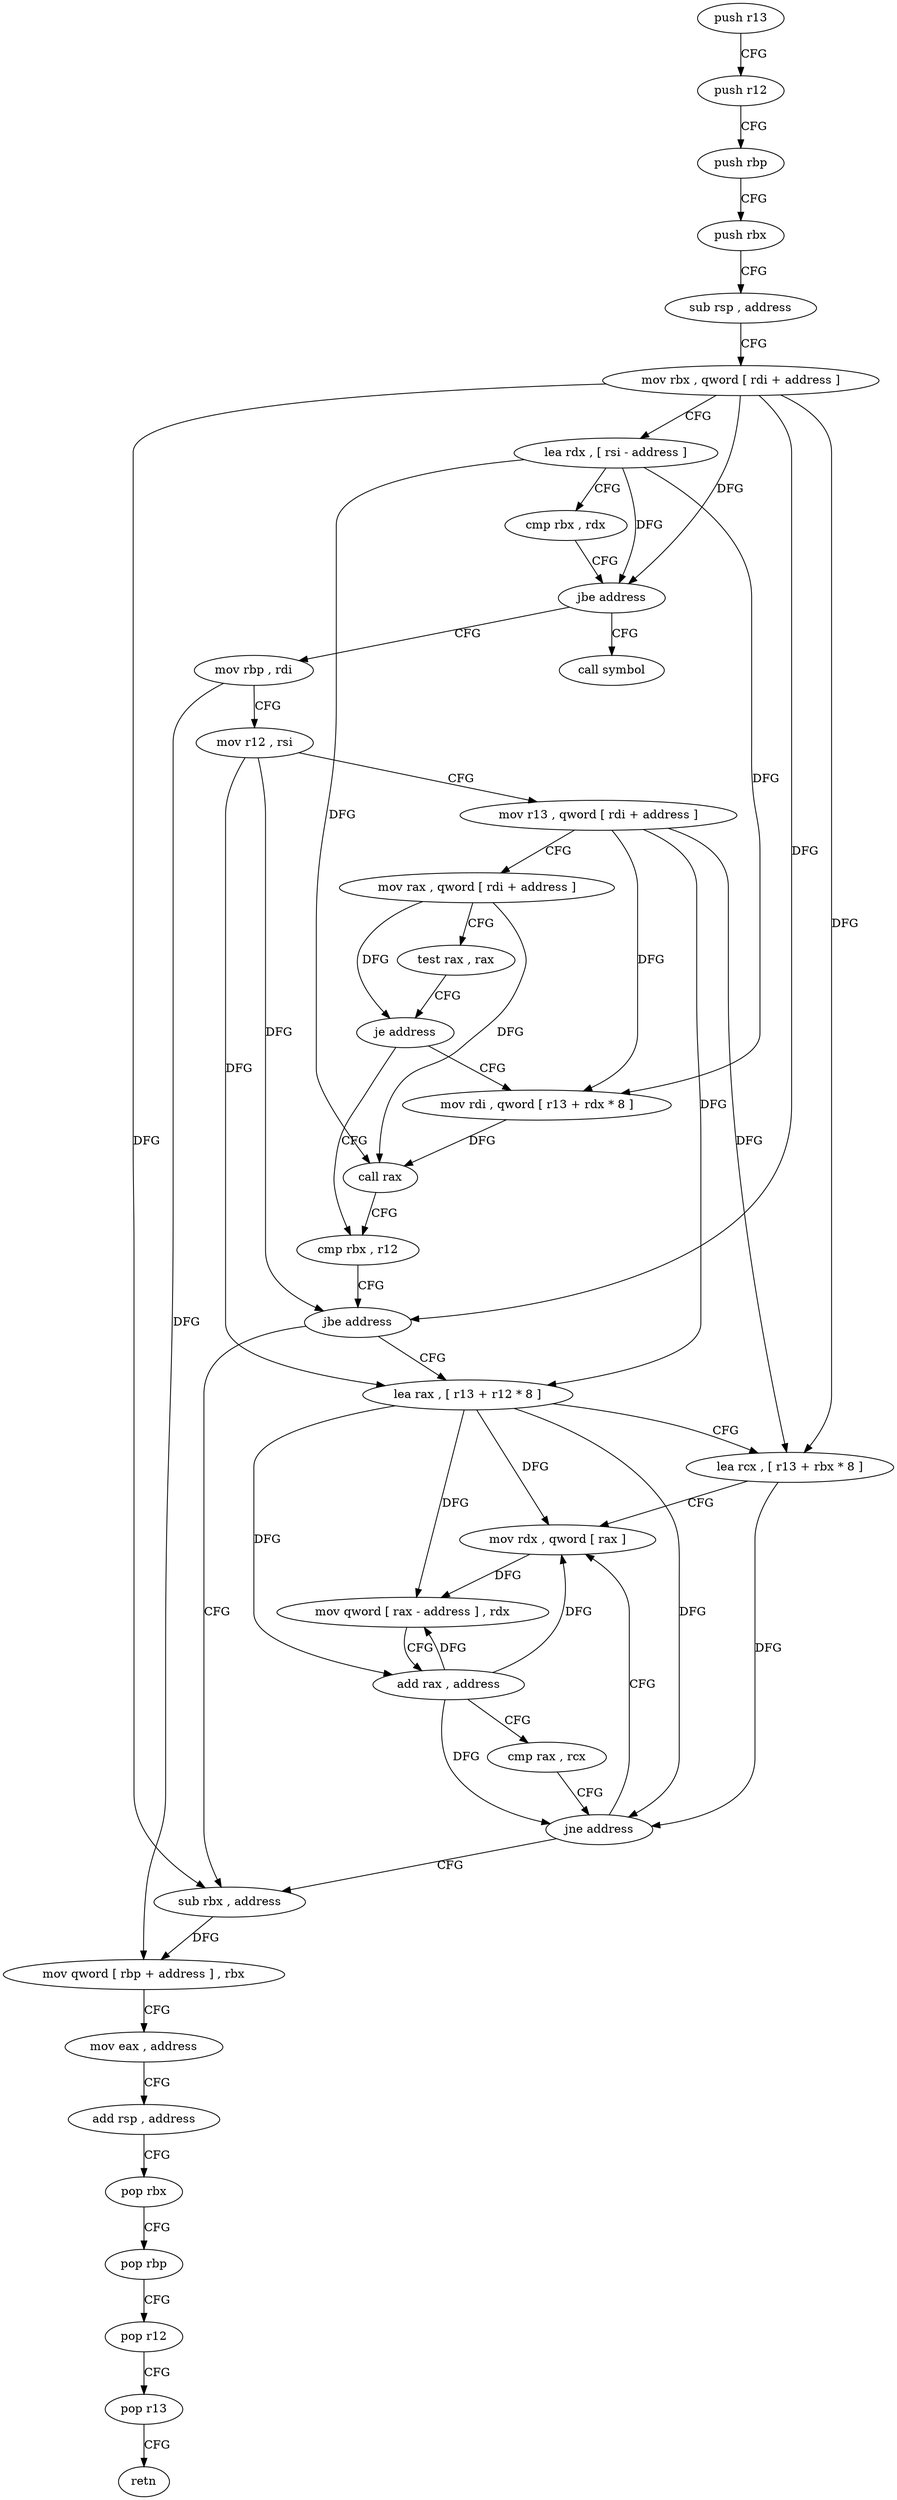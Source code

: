 digraph "func" {
"158019" [label = "push r13" ]
"158021" [label = "push r12" ]
"158023" [label = "push rbp" ]
"158024" [label = "push rbx" ]
"158025" [label = "sub rsp , address" ]
"158029" [label = "mov rbx , qword [ rdi + address ]" ]
"158033" [label = "lea rdx , [ rsi - address ]" ]
"158037" [label = "cmp rbx , rdx" ]
"158040" [label = "jbe address" ]
"158123" [label = "call symbol" ]
"158042" [label = "mov rbp , rdi" ]
"158045" [label = "mov r12 , rsi" ]
"158048" [label = "mov r13 , qword [ rdi + address ]" ]
"158052" [label = "mov rax , qword [ rdi + address ]" ]
"158056" [label = "test rax , rax" ]
"158059" [label = "je address" ]
"158068" [label = "cmp rbx , r12" ]
"158061" [label = "mov rdi , qword [ r13 + rdx * 8 ]" ]
"158071" [label = "jbe address" ]
"158099" [label = "sub rbx , address" ]
"158073" [label = "lea rax , [ r13 + r12 * 8 ]" ]
"158066" [label = "call rax" ]
"158103" [label = "mov qword [ rbp + address ] , rbx" ]
"158107" [label = "mov eax , address" ]
"158112" [label = "add rsp , address" ]
"158116" [label = "pop rbx" ]
"158117" [label = "pop rbp" ]
"158118" [label = "pop r12" ]
"158120" [label = "pop r13" ]
"158122" [label = "retn" ]
"158078" [label = "lea rcx , [ r13 + rbx * 8 ]" ]
"158083" [label = "mov rdx , qword [ rax ]" ]
"158086" [label = "mov qword [ rax - address ] , rdx" ]
"158090" [label = "add rax , address" ]
"158094" [label = "cmp rax , rcx" ]
"158097" [label = "jne address" ]
"158019" -> "158021" [ label = "CFG" ]
"158021" -> "158023" [ label = "CFG" ]
"158023" -> "158024" [ label = "CFG" ]
"158024" -> "158025" [ label = "CFG" ]
"158025" -> "158029" [ label = "CFG" ]
"158029" -> "158033" [ label = "CFG" ]
"158029" -> "158040" [ label = "DFG" ]
"158029" -> "158071" [ label = "DFG" ]
"158029" -> "158099" [ label = "DFG" ]
"158029" -> "158078" [ label = "DFG" ]
"158033" -> "158037" [ label = "CFG" ]
"158033" -> "158040" [ label = "DFG" ]
"158033" -> "158061" [ label = "DFG" ]
"158033" -> "158066" [ label = "DFG" ]
"158037" -> "158040" [ label = "CFG" ]
"158040" -> "158123" [ label = "CFG" ]
"158040" -> "158042" [ label = "CFG" ]
"158042" -> "158045" [ label = "CFG" ]
"158042" -> "158103" [ label = "DFG" ]
"158045" -> "158048" [ label = "CFG" ]
"158045" -> "158071" [ label = "DFG" ]
"158045" -> "158073" [ label = "DFG" ]
"158048" -> "158052" [ label = "CFG" ]
"158048" -> "158061" [ label = "DFG" ]
"158048" -> "158073" [ label = "DFG" ]
"158048" -> "158078" [ label = "DFG" ]
"158052" -> "158056" [ label = "CFG" ]
"158052" -> "158059" [ label = "DFG" ]
"158052" -> "158066" [ label = "DFG" ]
"158056" -> "158059" [ label = "CFG" ]
"158059" -> "158068" [ label = "CFG" ]
"158059" -> "158061" [ label = "CFG" ]
"158068" -> "158071" [ label = "CFG" ]
"158061" -> "158066" [ label = "DFG" ]
"158071" -> "158099" [ label = "CFG" ]
"158071" -> "158073" [ label = "CFG" ]
"158099" -> "158103" [ label = "DFG" ]
"158073" -> "158078" [ label = "CFG" ]
"158073" -> "158083" [ label = "DFG" ]
"158073" -> "158086" [ label = "DFG" ]
"158073" -> "158090" [ label = "DFG" ]
"158073" -> "158097" [ label = "DFG" ]
"158066" -> "158068" [ label = "CFG" ]
"158103" -> "158107" [ label = "CFG" ]
"158107" -> "158112" [ label = "CFG" ]
"158112" -> "158116" [ label = "CFG" ]
"158116" -> "158117" [ label = "CFG" ]
"158117" -> "158118" [ label = "CFG" ]
"158118" -> "158120" [ label = "CFG" ]
"158120" -> "158122" [ label = "CFG" ]
"158078" -> "158083" [ label = "CFG" ]
"158078" -> "158097" [ label = "DFG" ]
"158083" -> "158086" [ label = "DFG" ]
"158086" -> "158090" [ label = "CFG" ]
"158090" -> "158094" [ label = "CFG" ]
"158090" -> "158083" [ label = "DFG" ]
"158090" -> "158086" [ label = "DFG" ]
"158090" -> "158097" [ label = "DFG" ]
"158094" -> "158097" [ label = "CFG" ]
"158097" -> "158083" [ label = "CFG" ]
"158097" -> "158099" [ label = "CFG" ]
}
